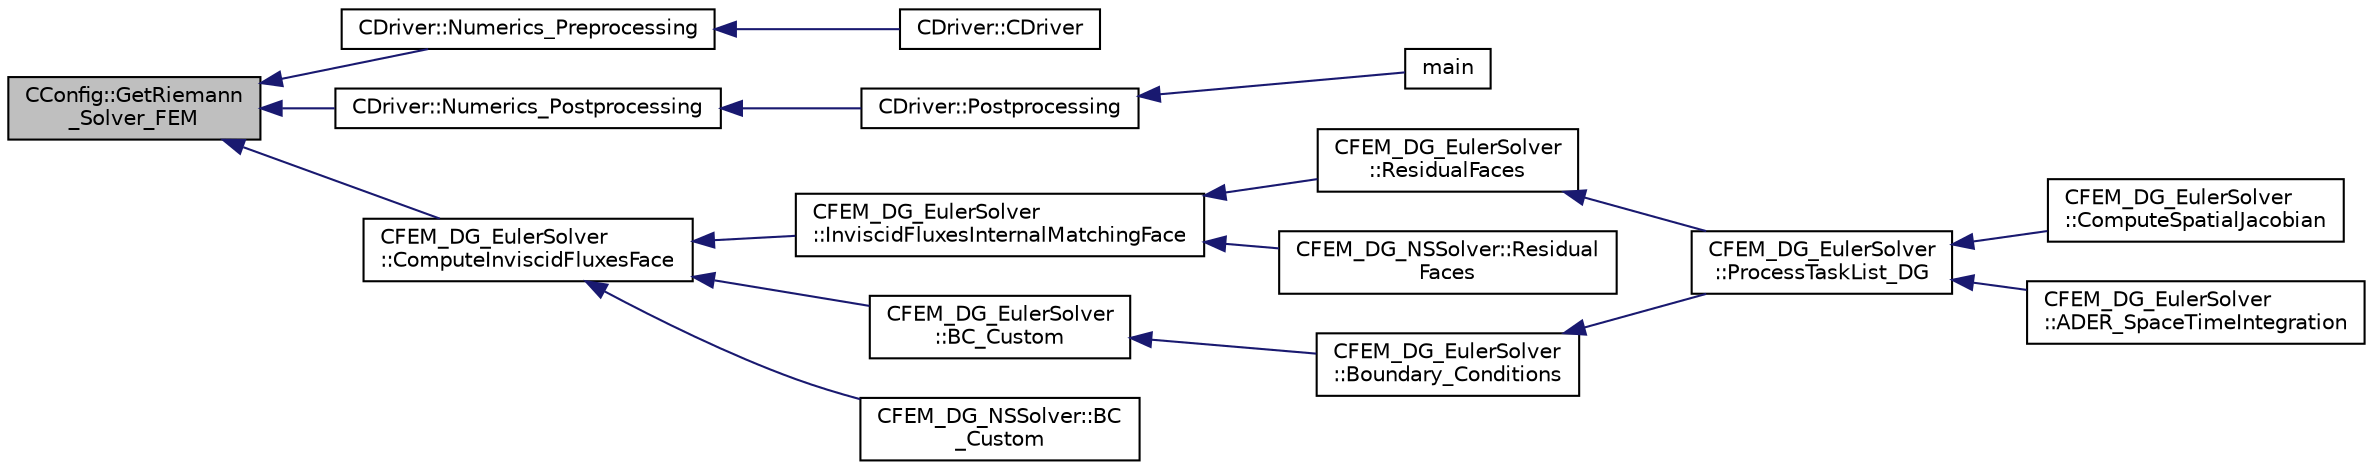 digraph "CConfig::GetRiemann_Solver_FEM"
{
  edge [fontname="Helvetica",fontsize="10",labelfontname="Helvetica",labelfontsize="10"];
  node [fontname="Helvetica",fontsize="10",shape=record];
  rankdir="LR";
  Node11315 [label="CConfig::GetRiemann\l_Solver_FEM",height=0.2,width=0.4,color="black", fillcolor="grey75", style="filled", fontcolor="black"];
  Node11315 -> Node11316 [dir="back",color="midnightblue",fontsize="10",style="solid",fontname="Helvetica"];
  Node11316 [label="CDriver::Numerics_Preprocessing",height=0.2,width=0.4,color="black", fillcolor="white", style="filled",URL="$class_c_driver.html#a5c0a3e0cf9f6c3931d307aef1aba7bf4",tooltip="Definition and allocation of all solver classes. "];
  Node11316 -> Node11317 [dir="back",color="midnightblue",fontsize="10",style="solid",fontname="Helvetica"];
  Node11317 [label="CDriver::CDriver",height=0.2,width=0.4,color="black", fillcolor="white", style="filled",URL="$class_c_driver.html#a3fca4a013a6efa9bbb38fe78a86b5f3d",tooltip="Constructor of the class. "];
  Node11315 -> Node11318 [dir="back",color="midnightblue",fontsize="10",style="solid",fontname="Helvetica"];
  Node11318 [label="CDriver::Numerics_Postprocessing",height=0.2,width=0.4,color="black", fillcolor="white", style="filled",URL="$class_c_driver.html#ad38828d99fb5a34bded15212178fc7bd",tooltip="Definition and allocation of all solver classes. "];
  Node11318 -> Node11319 [dir="back",color="midnightblue",fontsize="10",style="solid",fontname="Helvetica"];
  Node11319 [label="CDriver::Postprocessing",height=0.2,width=0.4,color="black", fillcolor="white", style="filled",URL="$class_c_driver.html#a6ad9df8d8a8de75033ef296fed39c213",tooltip="Deallocation routine. "];
  Node11319 -> Node11320 [dir="back",color="midnightblue",fontsize="10",style="solid",fontname="Helvetica"];
  Node11320 [label="main",height=0.2,width=0.4,color="black", fillcolor="white", style="filled",URL="$_s_u2___c_f_d_8cpp.html#a0ddf1224851353fc92bfbff6f499fa97"];
  Node11315 -> Node11321 [dir="back",color="midnightblue",fontsize="10",style="solid",fontname="Helvetica"];
  Node11321 [label="CFEM_DG_EulerSolver\l::ComputeInviscidFluxesFace",height=0.2,width=0.4,color="black", fillcolor="white", style="filled",URL="$class_c_f_e_m___d_g___euler_solver.html#a4851d39829e12202592d85c36ea36489",tooltip="Function, which computes the inviscid fluxes in face points. "];
  Node11321 -> Node11322 [dir="back",color="midnightblue",fontsize="10",style="solid",fontname="Helvetica"];
  Node11322 [label="CFEM_DG_EulerSolver\l::InviscidFluxesInternalMatchingFace",height=0.2,width=0.4,color="black", fillcolor="white", style="filled",URL="$class_c_f_e_m___d_g___euler_solver.html#ab7546cb31b73191bbac2b338c88cfbc4",tooltip="Function, which computes the inviscid fluxes in the face integration points of a chunk of matching in..."];
  Node11322 -> Node11323 [dir="back",color="midnightblue",fontsize="10",style="solid",fontname="Helvetica"];
  Node11323 [label="CFEM_DG_EulerSolver\l::ResidualFaces",height=0.2,width=0.4,color="black", fillcolor="white", style="filled",URL="$class_c_f_e_m___d_g___euler_solver.html#a8875e58364f55e735fc3732f545d5f29",tooltip="Compute the spatial residual for the given range of faces. It is a virtual function, because this function is overruled for Navier-Stokes. "];
  Node11323 -> Node11324 [dir="back",color="midnightblue",fontsize="10",style="solid",fontname="Helvetica"];
  Node11324 [label="CFEM_DG_EulerSolver\l::ProcessTaskList_DG",height=0.2,width=0.4,color="black", fillcolor="white", style="filled",URL="$class_c_f_e_m___d_g___euler_solver.html#a651cad1a94f2024c75a1a8be347e3375",tooltip="Function, which processes the list of tasks to be executed by the DG solver. "];
  Node11324 -> Node11325 [dir="back",color="midnightblue",fontsize="10",style="solid",fontname="Helvetica"];
  Node11325 [label="CFEM_DG_EulerSolver\l::ComputeSpatialJacobian",height=0.2,width=0.4,color="black", fillcolor="white", style="filled",URL="$class_c_f_e_m___d_g___euler_solver.html#ac59d8dae95e3c3cc3ab3feaeb9be4b22",tooltip="Function, which controls the computation of the spatial Jacobian. "];
  Node11324 -> Node11326 [dir="back",color="midnightblue",fontsize="10",style="solid",fontname="Helvetica"];
  Node11326 [label="CFEM_DG_EulerSolver\l::ADER_SpaceTimeIntegration",height=0.2,width=0.4,color="black", fillcolor="white", style="filled",URL="$class_c_f_e_m___d_g___euler_solver.html#a7f0da04d44069701db2228210b91c59e",tooltip="Function, to carry out the space time integration for ADER with time accurate local time stepping..."];
  Node11322 -> Node11327 [dir="back",color="midnightblue",fontsize="10",style="solid",fontname="Helvetica"];
  Node11327 [label="CFEM_DG_NSSolver::Residual\lFaces",height=0.2,width=0.4,color="black", fillcolor="white", style="filled",URL="$class_c_f_e_m___d_g___n_s_solver.html#a5afc06c0edede6e3917a6b24158930ba",tooltip="Compute the spatial residual for the given range of faces. "];
  Node11321 -> Node11328 [dir="back",color="midnightblue",fontsize="10",style="solid",fontname="Helvetica"];
  Node11328 [label="CFEM_DG_EulerSolver\l::BC_Custom",height=0.2,width=0.4,color="black", fillcolor="white", style="filled",URL="$class_c_f_e_m___d_g___euler_solver.html#a0e63fc77fc810025d45bfd8e0bf4d6dd",tooltip="Impose the user customized boundary condition. It is a virtual function, because for Navier-Stokes it..."];
  Node11328 -> Node11329 [dir="back",color="midnightblue",fontsize="10",style="solid",fontname="Helvetica"];
  Node11329 [label="CFEM_DG_EulerSolver\l::Boundary_Conditions",height=0.2,width=0.4,color="black", fillcolor="white", style="filled",URL="$class_c_f_e_m___d_g___euler_solver.html#ae37f8eba6d7793bc4edb5de6e26f992d",tooltip="Function, which computes the spatial residual for the DG discretization. "];
  Node11329 -> Node11324 [dir="back",color="midnightblue",fontsize="10",style="solid",fontname="Helvetica"];
  Node11321 -> Node11330 [dir="back",color="midnightblue",fontsize="10",style="solid",fontname="Helvetica"];
  Node11330 [label="CFEM_DG_NSSolver::BC\l_Custom",height=0.2,width=0.4,color="black", fillcolor="white", style="filled",URL="$class_c_f_e_m___d_g___n_s_solver.html#a8e27fad06f1bde21670f2e2990d3027e",tooltip="Impose the user customized boundary condition. "];
}
